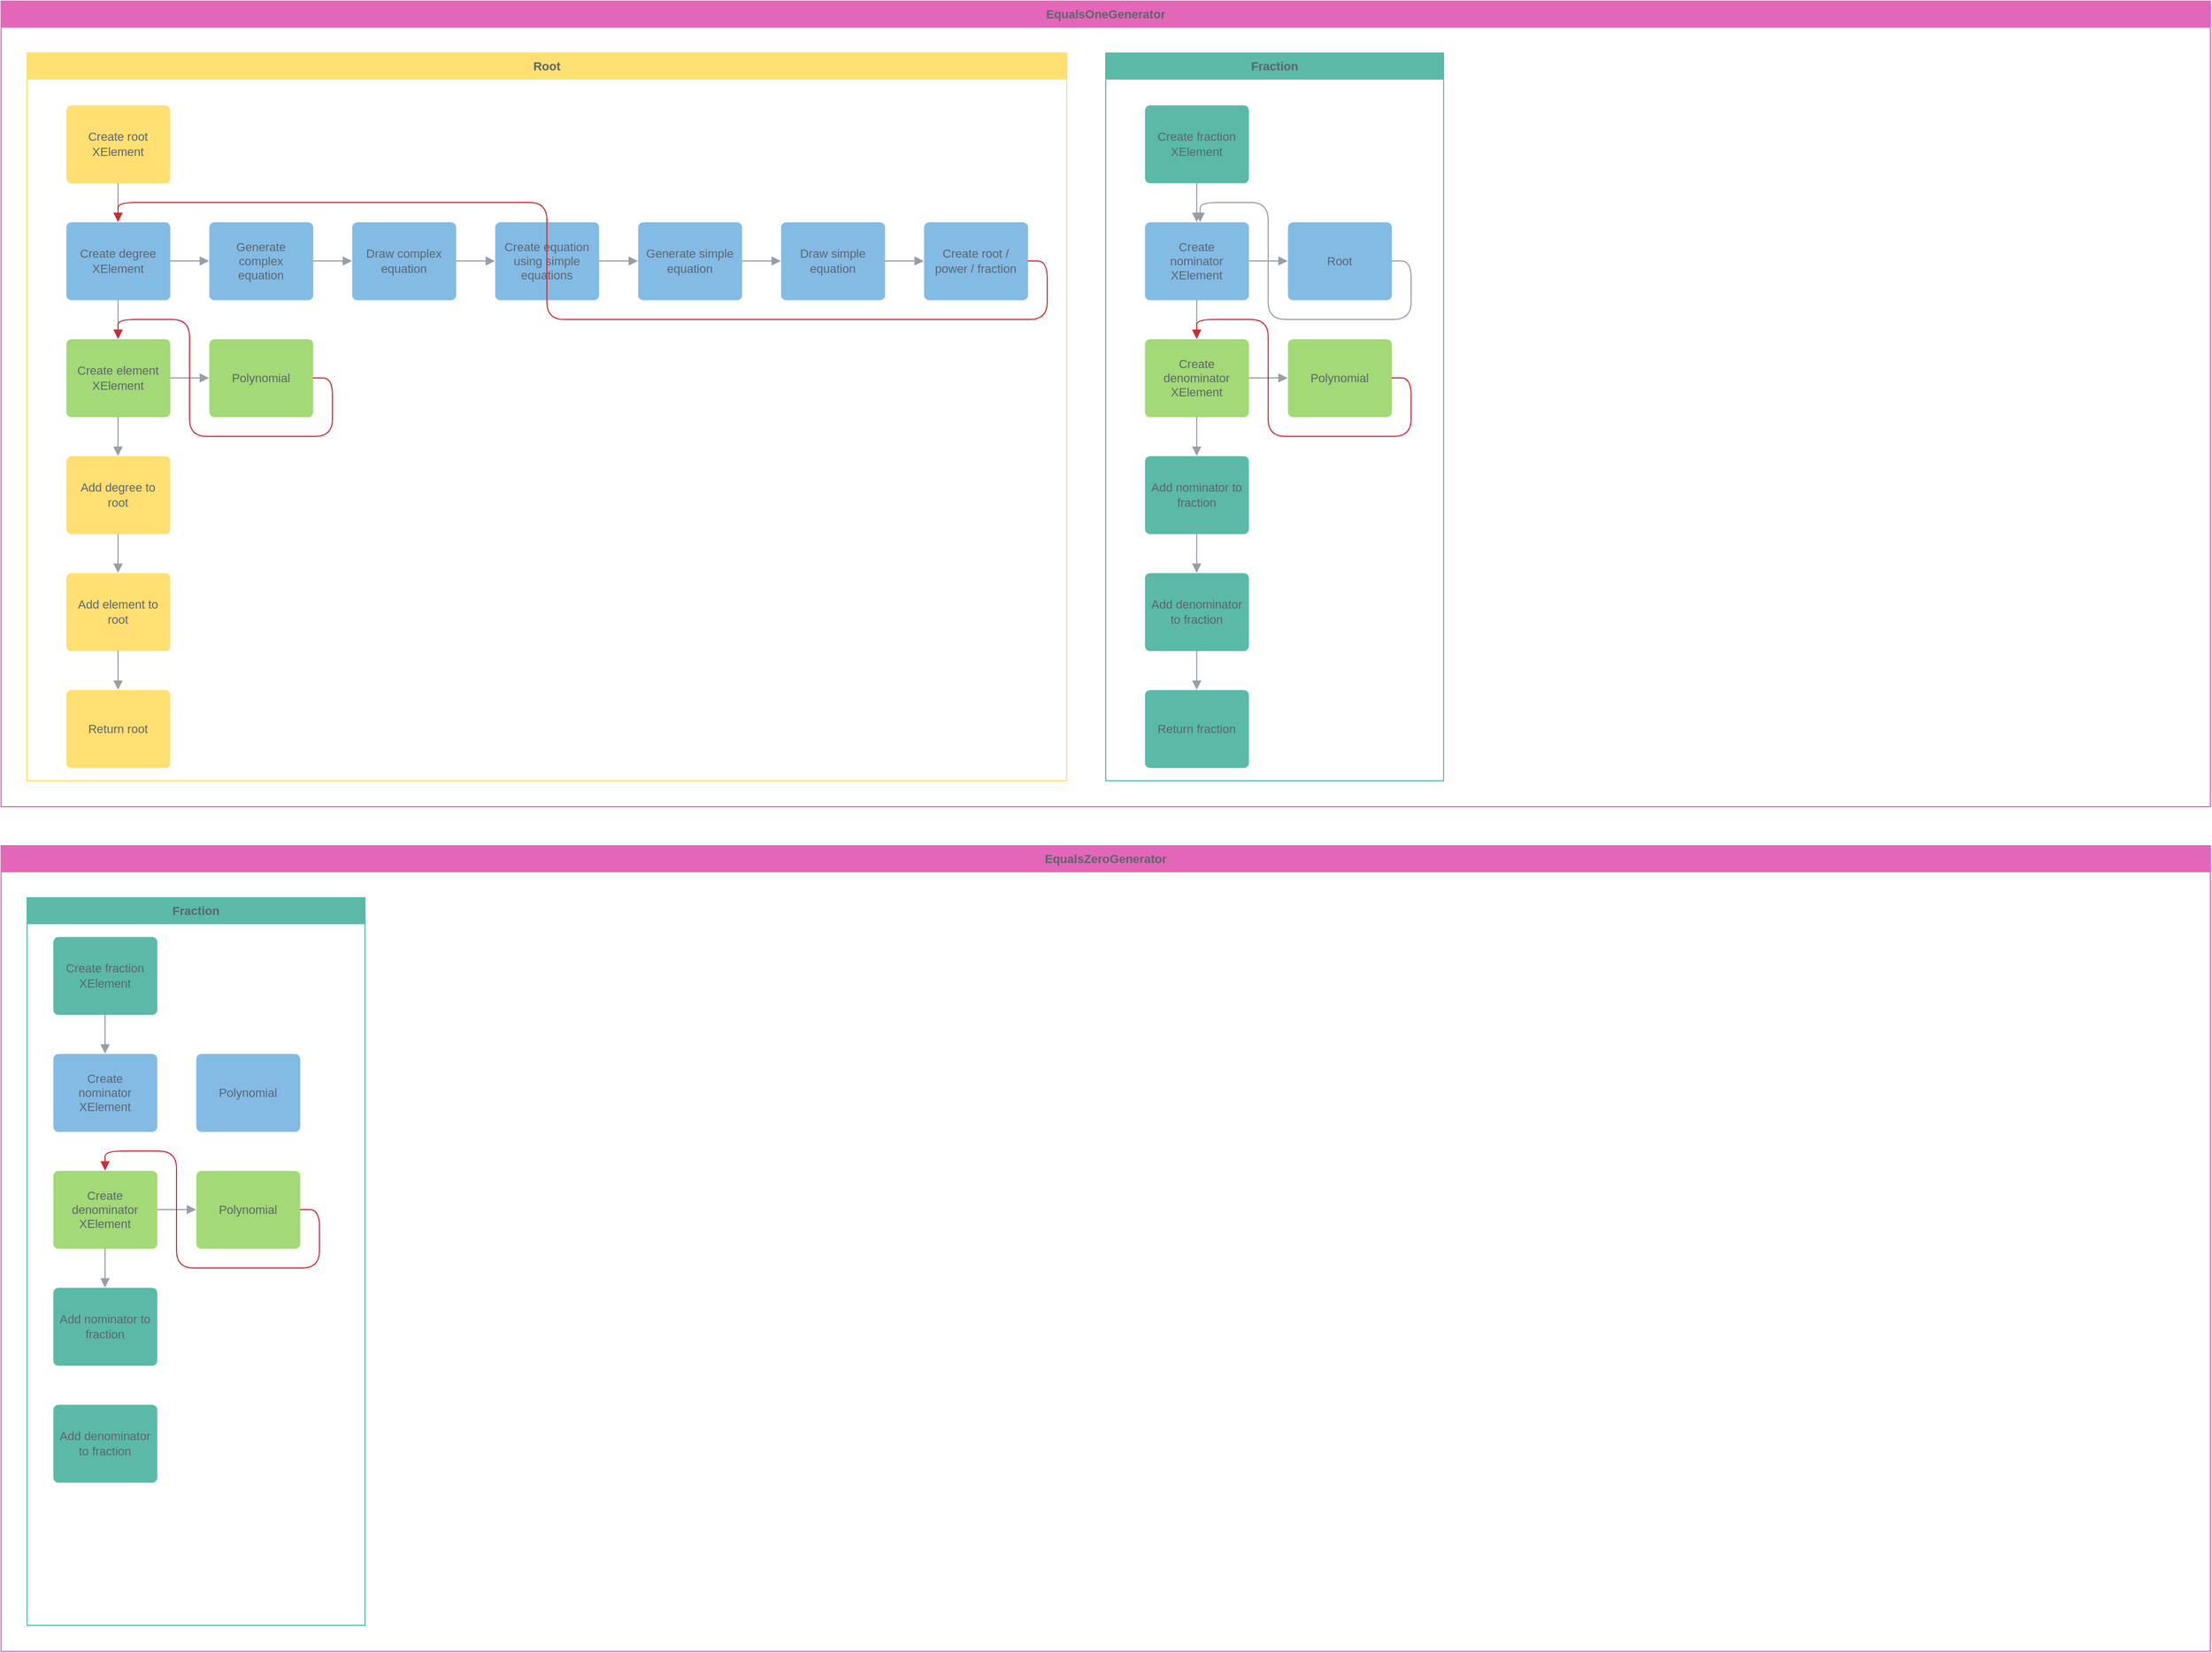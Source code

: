 <mxfile version="13.8.7" type="github"><diagram id="0SnGmBQ4gUtuMeLUTnXq" name="Page-1"><mxGraphModel dx="2062" dy="2368" grid="1" gridSize="10" guides="1" tooltips="1" connect="1" arrows="1" fold="1" page="1" pageScale="1" pageWidth="827" pageHeight="1169" math="0" shadow="0"><root><mxCell id="0"/><mxCell id="1" parent="0"/><mxCell id="3c72NYzMMBWpRRResMp0-30" value="" style="fillColor=none;strokeColor=none;pointerEvents=0;html=1;whiteSpace=wrap;container=1;collapsible=0;childLayout=stackLayout;resizeParent=1;dropTarget=0;whiteSpace=wrap;fontSize=11;spacing=0;strokeOpacity=100;fillOpacity=100;rounded=1;absoluteArcSize=1;arcSize=9.6;" vertex="1" zOrder="1" parent="1"><mxGeometry x="72" y="-684" width="2040" height="744" as="geometry"/></mxCell><mxCell id="3c72NYzMMBWpRRResMp0-31" value="EqualsOneGenerator" style="swimlane;html=1;whiteSpace=wrap;container=1;connectable=0;collapsible=0;startSize=24;dropTarget=0;rounded=0;whiteSpace=wrap;fontSize=11;spacing=0;strokeColor=#e466b8;strokeOpacity=100;fillOpacity=100;fillColor=#e466b8;fontSize=11;fontColor=#5d646f;" vertex="1" parent="3c72NYzMMBWpRRResMp0-30"><mxGeometry width="2040" height="744" as="geometry"/></mxCell><mxCell id="3c72NYzMMBWpRRResMp0-32" value="" style="fillColor=none;strokeColor=none;pointerEvents=0;html=1;whiteSpace=wrap;container=1;collapsible=0;childLayout=stackLayout;resizeParent=1;dropTarget=0;whiteSpace=wrap;fontSize=11;spacing=0;strokeOpacity=100;rounded=1;absoluteArcSize=1;arcSize=9.6;" vertex="1" zOrder="2" parent="1"><mxGeometry x="96" y="-636" width="960" height="672" as="geometry"/></mxCell><mxCell id="3c72NYzMMBWpRRResMp0-33" value="Root" style="swimlane;html=1;whiteSpace=wrap;container=1;connectable=0;collapsible=0;startSize=24;dropTarget=0;rounded=0;whiteSpace=wrap;fontSize=11;spacing=0;strokeColor=#ffdf71;strokeOpacity=100;fillColor=#ffffff;fontSize=11;fontColor=#5d646f;fillColor=#ffdf71;" vertex="1" parent="3c72NYzMMBWpRRResMp0-32"><mxGeometry width="960" height="672" as="geometry"/></mxCell><UserObject label="Create root XElement" lucidchartObjectId="j9iJ4GV~G6Ak" id="3c72NYzMMBWpRRResMp0-34"><mxCell style="html=1;whiteSpace=wrap;;whiteSpace=wrap;fontSize=11;fontColor=#5d646f;spacing=7;strokeColor=none;strokeOpacity=100;fillOpacity=100;rounded=1;absoluteArcSize=1;arcSize=9.6;fillColor=#ffdf71;strokeWidth=0;" vertex="1" zOrder="3" parent="1"><mxGeometry x="132" y="-588" width="96" height="72" as="geometry"/></mxCell></UserObject><UserObject label="Create degree XElement" lucidchartObjectId="G9iJ~vtvsN5Q" id="3c72NYzMMBWpRRResMp0-35"><mxCell style="html=1;whiteSpace=wrap;;whiteSpace=wrap;fontSize=11;fontColor=#5d646f;spacing=7;strokeColor=none;strokeOpacity=100;fillOpacity=100;rounded=1;absoluteArcSize=1;arcSize=9.6;fillColor=#83bbe5;strokeWidth=0;" vertex="1" zOrder="4" parent="1"><mxGeometry x="132" y="-480" width="96" height="72" as="geometry"/></mxCell></UserObject><UserObject label="Generate complex equation" lucidchartObjectId="A_iJGswauMV7" id="3c72NYzMMBWpRRResMp0-36"><mxCell style="html=1;whiteSpace=wrap;;whiteSpace=wrap;fontSize=11;fontColor=#5d646f;spacing=7;strokeColor=none;strokeOpacity=100;fillOpacity=100;rounded=1;absoluteArcSize=1;arcSize=9.6;fillColor=#83bbe5;strokeWidth=0;" vertex="1" zOrder="6" parent="1"><mxGeometry x="264" y="-480" width="96" height="72" as="geometry"/></mxCell></UserObject><UserObject label="" lucidchartObjectId="s~iJHLTpT5a3" id="3c72NYzMMBWpRRResMp0-37"><mxCell style="html=1;jettySize=18;whiteSpace=wrap;fontSize=11;strokeColor=#979ea8;rounded=1;arcSize=32;edgeStyle=orthogonalEdgeStyle;startArrow=none;;endArrow=block;endFill=1;;exitX=0.5;exitY=1;exitPerimeter=0;entryX=0.5;entryY=0;entryPerimeter=0;" edge="1" parent="1" source="3c72NYzMMBWpRRResMp0-34" target="3c72NYzMMBWpRRResMp0-35"><mxGeometry width="100" height="100" relative="1" as="geometry"><Array as="points"/></mxGeometry></mxCell></UserObject><UserObject label="" lucidchartObjectId="x~iJX5myr2p2" id="3c72NYzMMBWpRRResMp0-38"><mxCell style="html=1;jettySize=18;whiteSpace=wrap;fontSize=11;strokeColor=#979ea8;rounded=1;arcSize=32;edgeStyle=orthogonalEdgeStyle;startArrow=none;;endArrow=block;endFill=1;;exitX=1;exitY=0.5;exitPerimeter=0;entryX=0;entryY=0.5;entryPerimeter=0;" edge="1" parent="1" source="3c72NYzMMBWpRRResMp0-35" target="3c72NYzMMBWpRRResMp0-36"><mxGeometry width="100" height="100" relative="1" as="geometry"><Array as="points"/></mxGeometry></mxCell></UserObject><UserObject label="Draw complex equation" lucidchartObjectId="NbjJA8Ht16~g" id="3c72NYzMMBWpRRResMp0-39"><mxCell style="html=1;whiteSpace=wrap;;whiteSpace=wrap;fontSize=11;fontColor=#5d646f;spacing=7;strokeColor=none;strokeOpacity=100;fillOpacity=100;rounded=1;absoluteArcSize=1;arcSize=9.6;fillColor=#83bbe5;strokeWidth=0;" vertex="1" zOrder="11" parent="1"><mxGeometry x="396" y="-480" width="96" height="72" as="geometry"/></mxCell></UserObject><UserObject label="Create equation using simple equations" lucidchartObjectId="KcjJqZ6S~8O6" id="3c72NYzMMBWpRRResMp0-40"><mxCell style="html=1;whiteSpace=wrap;;whiteSpace=wrap;fontSize=11;fontColor=#5d646f;spacing=7;strokeColor=none;strokeOpacity=100;fillOpacity=100;rounded=1;absoluteArcSize=1;arcSize=9.6;fillColor=#83bbe5;strokeWidth=0;" vertex="1" zOrder="12" parent="1"><mxGeometry x="528" y="-480" width="96" height="72" as="geometry"/></mxCell></UserObject><UserObject label="" lucidchartObjectId="gdjJUNLpRMKw" id="3c72NYzMMBWpRRResMp0-41"><mxCell style="html=1;jettySize=18;whiteSpace=wrap;fontSize=11;strokeColor=#979ea8;rounded=1;arcSize=32;edgeStyle=orthogonalEdgeStyle;startArrow=none;;endArrow=block;endFill=1;;exitX=1;exitY=0.5;exitPerimeter=0;entryX=0;entryY=0.5;entryPerimeter=0;" edge="1" parent="1" source="3c72NYzMMBWpRRResMp0-36" target="3c72NYzMMBWpRRResMp0-39"><mxGeometry width="100" height="100" relative="1" as="geometry"><Array as="points"/></mxGeometry></mxCell></UserObject><UserObject label="" lucidchartObjectId="ndjJHxfsNDLR" id="3c72NYzMMBWpRRResMp0-42"><mxCell style="html=1;jettySize=18;whiteSpace=wrap;fontSize=11;strokeColor=#979ea8;rounded=1;arcSize=32;edgeStyle=orthogonalEdgeStyle;startArrow=none;;endArrow=block;endFill=1;;exitX=1;exitY=0.5;exitPerimeter=0;entryX=0;entryY=0.5;entryPerimeter=0;" edge="1" parent="1" source="3c72NYzMMBWpRRResMp0-39" target="3c72NYzMMBWpRRResMp0-40"><mxGeometry width="100" height="100" relative="1" as="geometry"><Array as="points"/></mxGeometry></mxCell></UserObject><UserObject label="Generate simple equation" lucidchartObjectId="dejJCthUp2GM" id="3c72NYzMMBWpRRResMp0-43"><mxCell style="html=1;whiteSpace=wrap;;whiteSpace=wrap;fontSize=11;fontColor=#5d646f;spacing=7;strokeColor=none;strokeOpacity=100;fillOpacity=100;rounded=1;absoluteArcSize=1;arcSize=9.6;fillColor=#83bbe5;strokeWidth=0;" vertex="1" zOrder="15" parent="1"><mxGeometry x="660" y="-480" width="96" height="72" as="geometry"/></mxCell></UserObject><UserObject label="Draw simple equation" lucidchartObjectId="dejJoxZSOtq1" id="3c72NYzMMBWpRRResMp0-44"><mxCell style="html=1;whiteSpace=wrap;;whiteSpace=wrap;fontSize=11;fontColor=#5d646f;spacing=7;strokeColor=none;strokeOpacity=100;fillOpacity=100;rounded=1;absoluteArcSize=1;arcSize=9.6;fillColor=#83bbe5;strokeWidth=0;" vertex="1" zOrder="20" parent="1"><mxGeometry x="792" y="-480" width="96" height="72" as="geometry"/></mxCell></UserObject><UserObject label="" lucidchartObjectId="hejJDmJnAnzG" id="3c72NYzMMBWpRRResMp0-45"><mxCell style="html=1;jettySize=18;whiteSpace=wrap;fontSize=11;strokeColor=#979ea8;rounded=1;arcSize=32;edgeStyle=orthogonalEdgeStyle;startArrow=none;;endArrow=block;endFill=1;;exitX=1;exitY=0.5;exitPerimeter=0;entryX=0;entryY=0.5;entryPerimeter=0;" edge="1" parent="1" source="3c72NYzMMBWpRRResMp0-40" target="3c72NYzMMBWpRRResMp0-43"><mxGeometry width="100" height="100" relative="1" as="geometry"><Array as="points"/></mxGeometry></mxCell></UserObject><UserObject label="" lucidchartObjectId="jejJd1WX6FNy" id="3c72NYzMMBWpRRResMp0-46"><mxCell style="html=1;jettySize=18;whiteSpace=wrap;fontSize=11;strokeColor=#979ea8;rounded=1;arcSize=32;edgeStyle=orthogonalEdgeStyle;startArrow=none;;endArrow=block;endFill=1;;exitX=1;exitY=0.5;exitPerimeter=0;entryX=0;entryY=0.5;entryPerimeter=0;" edge="1" parent="1" source="3c72NYzMMBWpRRResMp0-43" target="3c72NYzMMBWpRRResMp0-44"><mxGeometry width="100" height="100" relative="1" as="geometry"><Array as="points"/></mxGeometry></mxCell></UserObject><UserObject label="Create root / power / fraction" lucidchartObjectId="TejJpNvPHg0q" id="3c72NYzMMBWpRRResMp0-47"><mxCell style="html=1;whiteSpace=wrap;;whiteSpace=wrap;fontSize=11;fontColor=#5d646f;spacing=7;strokeColor=none;strokeOpacity=100;fillOpacity=100;rounded=1;absoluteArcSize=1;arcSize=9.6;fillColor=#83bbe5;strokeWidth=0;" vertex="1" zOrder="24" parent="1"><mxGeometry x="924" y="-480" width="96" height="72" as="geometry"/></mxCell></UserObject><UserObject label="" lucidchartObjectId="dfjJMOEse~W." id="3c72NYzMMBWpRRResMp0-48"><mxCell style="html=1;jettySize=18;whiteSpace=wrap;fontSize=11;strokeColor=#979ea8;rounded=1;arcSize=32;edgeStyle=orthogonalEdgeStyle;startArrow=none;;endArrow=block;endFill=1;;exitX=1;exitY=0.5;exitPerimeter=0;entryX=0;entryY=0.5;entryPerimeter=0;" edge="1" parent="1" source="3c72NYzMMBWpRRResMp0-44" target="3c72NYzMMBWpRRResMp0-47"><mxGeometry width="100" height="100" relative="1" as="geometry"><Array as="points"/></mxGeometry></mxCell></UserObject><UserObject label="Create element XElement" lucidchartObjectId="QfjJZImJ_bIk" id="3c72NYzMMBWpRRResMp0-49"><mxCell style="html=1;whiteSpace=wrap;;whiteSpace=wrap;fontSize=11;fontColor=#5d646f;spacing=7;strokeColor=none;strokeOpacity=100;fillOpacity=100;rounded=1;absoluteArcSize=1;arcSize=9.6;fillColor=#a3d977;strokeWidth=0;" vertex="1" zOrder="27" parent="1"><mxGeometry x="132" y="-372" width="96" height="72" as="geometry"/></mxCell></UserObject><UserObject label="" lucidchartObjectId="TfjJ6JftUrr6" id="3c72NYzMMBWpRRResMp0-50"><mxCell style="html=1;jettySize=18;whiteSpace=wrap;fontSize=11;strokeColor=#979ea8;rounded=1;arcSize=32;edgeStyle=orthogonalEdgeStyle;startArrow=none;;endArrow=block;endFill=1;;exitX=0.5;exitY=1;exitPerimeter=0;entryX=0.5;entryY=0;entryPerimeter=0;" edge="1" parent="1" source="3c72NYzMMBWpRRResMp0-35" target="3c72NYzMMBWpRRResMp0-49"><mxGeometry width="100" height="100" relative="1" as="geometry"><Array as="points"/></mxGeometry></mxCell></UserObject><UserObject label="Polynomial" lucidchartObjectId="-fjJ4c.1RSMw" id="3c72NYzMMBWpRRResMp0-51"><mxCell style="html=1;whiteSpace=wrap;;whiteSpace=wrap;fontSize=11;fontColor=#5d646f;spacing=7;strokeColor=none;strokeOpacity=100;fillOpacity=100;rounded=1;absoluteArcSize=1;arcSize=9.6;fillColor=#a3d977;strokeWidth=0;" vertex="1" zOrder="29" parent="1"><mxGeometry x="264" y="-372" width="96" height="72" as="geometry"/></mxCell></UserObject><UserObject label="" lucidchartObjectId="pgjJFLJxLSx5" id="3c72NYzMMBWpRRResMp0-52"><mxCell style="html=1;jettySize=18;whiteSpace=wrap;fontSize=11;strokeColor=#979ea8;rounded=1;arcSize=32;edgeStyle=orthogonalEdgeStyle;startArrow=none;;endArrow=block;endFill=1;;exitX=1;exitY=0.5;exitPerimeter=0;entryX=0;entryY=0.5;entryPerimeter=0;" edge="1" parent="1" source="3c72NYzMMBWpRRResMp0-49" target="3c72NYzMMBWpRRResMp0-51"><mxGeometry width="100" height="100" relative="1" as="geometry"><Array as="points"/></mxGeometry></mxCell></UserObject><UserObject label="" lucidchartObjectId="xhjJlCwRIMl3" id="3c72NYzMMBWpRRResMp0-53"><mxCell style="html=1;jettySize=18;whiteSpace=wrap;fontSize=11;strokeColor=#c92d39;strokeOpacity=100;rounded=1;arcSize=32;edgeStyle=orthogonalEdgeStyle;startArrow=none;;endArrow=block;endFill=1;;exitX=1;exitY=0.5;exitPerimeter=0;entryX=0.5;entryY=0;entryPerimeter=0;" edge="1" parent="1" source="3c72NYzMMBWpRRResMp0-47" target="3c72NYzMMBWpRRResMp0-35"><mxGeometry width="100" height="100" relative="1" as="geometry"><Array as="points"/></mxGeometry></mxCell></UserObject><UserObject label="" lucidchartObjectId="4jjJMvg9lSae" id="3c72NYzMMBWpRRResMp0-54"><mxCell style="html=1;jettySize=18;whiteSpace=wrap;fontSize=11;strokeColor=#c92d39;strokeOpacity=100;rounded=1;arcSize=32;edgeStyle=orthogonalEdgeStyle;startArrow=none;;endArrow=block;endFill=1;;exitX=1;exitY=0.5;exitPerimeter=0;entryX=0.5;entryY=0;entryPerimeter=0;" edge="1" parent="1" source="3c72NYzMMBWpRRResMp0-51" target="3c72NYzMMBWpRRResMp0-49"><mxGeometry width="100" height="100" relative="1" as="geometry"><Array as="points"/></mxGeometry></mxCell></UserObject><UserObject label="Add degree to root" lucidchartObjectId="tkjJnXVD38OM" id="3c72NYzMMBWpRRResMp0-55"><mxCell style="html=1;whiteSpace=wrap;;whiteSpace=wrap;fontSize=11;fontColor=#5d646f;spacing=7;strokeColor=none;strokeOpacity=100;fillOpacity=100;rounded=1;absoluteArcSize=1;arcSize=9.6;fillColor=#ffdf71;strokeWidth=0;" vertex="1" zOrder="33" parent="1"><mxGeometry x="132" y="-264" width="96" height="72" as="geometry"/></mxCell></UserObject><UserObject label="Add element to root" lucidchartObjectId="ykjJpGk~YijM" id="3c72NYzMMBWpRRResMp0-56"><mxCell style="html=1;whiteSpace=wrap;;whiteSpace=wrap;fontSize=11;fontColor=#5d646f;spacing=7;strokeColor=none;strokeOpacity=100;fillOpacity=100;rounded=1;absoluteArcSize=1;arcSize=9.6;fillColor=#ffdf71;strokeWidth=0;" vertex="1" zOrder="34" parent="1"><mxGeometry x="132" y="-156" width="96" height="72" as="geometry"/></mxCell></UserObject><UserObject label="Return root" lucidchartObjectId="GkjJeUwoOWyH" id="3c72NYzMMBWpRRResMp0-57"><mxCell style="html=1;whiteSpace=wrap;;whiteSpace=wrap;fontSize=11;fontColor=#5d646f;spacing=7;strokeColor=none;strokeOpacity=100;fillOpacity=100;rounded=1;absoluteArcSize=1;arcSize=9.6;fillColor=#ffdf71;strokeWidth=0;" vertex="1" zOrder="35" parent="1"><mxGeometry x="132" y="-48" width="96" height="72" as="geometry"/></mxCell></UserObject><UserObject label="" lucidchartObjectId="cljJaksO~uRB" id="3c72NYzMMBWpRRResMp0-58"><mxCell style="html=1;jettySize=18;whiteSpace=wrap;fontSize=11;strokeColor=#979ea8;rounded=1;arcSize=32;edgeStyle=orthogonalEdgeStyle;startArrow=none;;endArrow=block;endFill=1;;exitX=0.5;exitY=1;exitPerimeter=0;entryX=0.5;entryY=0;entryPerimeter=0;" edge="1" parent="1" source="3c72NYzMMBWpRRResMp0-49" target="3c72NYzMMBWpRRResMp0-55"><mxGeometry width="100" height="100" relative="1" as="geometry"><Array as="points"/></mxGeometry></mxCell></UserObject><UserObject label="" lucidchartObjectId="eljJLeCM6OyD" id="3c72NYzMMBWpRRResMp0-59"><mxCell style="html=1;jettySize=18;whiteSpace=wrap;fontSize=11;strokeColor=#979ea8;rounded=1;arcSize=32;edgeStyle=orthogonalEdgeStyle;startArrow=none;;endArrow=block;endFill=1;;exitX=0.5;exitY=1;exitPerimeter=0;entryX=0.5;entryY=0;entryPerimeter=0;" edge="1" parent="1" source="3c72NYzMMBWpRRResMp0-55" target="3c72NYzMMBWpRRResMp0-56"><mxGeometry width="100" height="100" relative="1" as="geometry"><Array as="points"/></mxGeometry></mxCell></UserObject><UserObject label="" lucidchartObjectId="fljJk~5hCLzN" id="3c72NYzMMBWpRRResMp0-60"><mxCell style="html=1;jettySize=18;whiteSpace=wrap;fontSize=11;strokeColor=#979ea8;rounded=1;arcSize=32;edgeStyle=orthogonalEdgeStyle;startArrow=none;;endArrow=block;endFill=1;;exitX=0.5;exitY=1;exitPerimeter=0;entryX=0.5;entryY=0;entryPerimeter=0;" edge="1" parent="1" source="3c72NYzMMBWpRRResMp0-56" target="3c72NYzMMBWpRRResMp0-57"><mxGeometry width="100" height="100" relative="1" as="geometry"><Array as="points"/></mxGeometry></mxCell></UserObject><mxCell id="3c72NYzMMBWpRRResMp0-61" value="" style="fillColor=none;strokeColor=none;pointerEvents=0;html=1;whiteSpace=wrap;container=1;collapsible=0;childLayout=stackLayout;resizeParent=1;dropTarget=0;whiteSpace=wrap;fontSize=11;spacing=0;strokeOpacity=100;rounded=1;absoluteArcSize=1;arcSize=9.6;" vertex="1" zOrder="39" parent="1"><mxGeometry x="1092" y="-636" width="312" height="672" as="geometry"/></mxCell><mxCell id="3c72NYzMMBWpRRResMp0-62" value="Fraction" style="swimlane;html=1;whiteSpace=wrap;container=1;connectable=0;collapsible=0;startSize=24;dropTarget=0;rounded=0;whiteSpace=wrap;fontSize=11;spacing=0;strokeColor=#5abaa7;strokeOpacity=100;fillColor=#ffffff;fontSize=11;fontColor=#5d646f;fillColor=#5abaa7;" vertex="1" parent="3c72NYzMMBWpRRResMp0-61"><mxGeometry width="312" height="672" as="geometry"/></mxCell><UserObject label="Create fraction XElement" lucidchartObjectId="_njJJdkaCANs" id="3c72NYzMMBWpRRResMp0-63"><mxCell style="html=1;whiteSpace=wrap;;whiteSpace=wrap;fontSize=11;fontColor=#5d646f;spacing=7;strokeColor=none;strokeOpacity=100;fillOpacity=100;rounded=1;absoluteArcSize=1;arcSize=9.6;fillColor=#5abaa7;strokeWidth=0;" vertex="1" zOrder="40" parent="1"><mxGeometry x="1128" y="-588" width="96" height="72" as="geometry"/></mxCell></UserObject><UserObject label="Create nominator XElement" lucidchartObjectId="_njJz52jtMIH" id="3c72NYzMMBWpRRResMp0-64"><mxCell style="html=1;whiteSpace=wrap;;whiteSpace=wrap;fontSize=11;fontColor=#5d646f;spacing=7;strokeColor=none;strokeOpacity=100;fillOpacity=100;rounded=1;absoluteArcSize=1;arcSize=9.6;fillColor=#83bbe5;strokeWidth=0;" vertex="1" zOrder="41" parent="1"><mxGeometry x="1128" y="-480" width="96" height="72" as="geometry"/></mxCell></UserObject><UserObject label="Root" lucidchartObjectId="_njJAFSfT-l3" id="3c72NYzMMBWpRRResMp0-65"><mxCell style="html=1;whiteSpace=wrap;;whiteSpace=wrap;fontSize=11;fontColor=#5d646f;spacing=7;strokeColor=none;strokeOpacity=100;fillOpacity=100;rounded=1;absoluteArcSize=1;arcSize=9.6;fillColor=#83bbe5;strokeWidth=0;" vertex="1" zOrder="43" parent="1"><mxGeometry x="1260" y="-480" width="96" height="72" as="geometry"/></mxCell></UserObject><UserObject label="" lucidchartObjectId="_njJG0N6bqRq" id="3c72NYzMMBWpRRResMp0-66"><mxCell style="html=1;jettySize=18;whiteSpace=wrap;fontSize=11;strokeColor=#979ea8;rounded=1;arcSize=32;edgeStyle=orthogonalEdgeStyle;startArrow=none;;endArrow=block;endFill=1;;exitX=0.5;exitY=1;exitPerimeter=0;entryX=0.5;entryY=0;entryPerimeter=0;" edge="1" parent="1" source="3c72NYzMMBWpRRResMp0-63" target="3c72NYzMMBWpRRResMp0-64"><mxGeometry width="100" height="100" relative="1" as="geometry"><Array as="points"/></mxGeometry></mxCell></UserObject><UserObject label="" lucidchartObjectId="_njJs8EW_TYN" id="3c72NYzMMBWpRRResMp0-67"><mxCell style="html=1;jettySize=18;whiteSpace=wrap;fontSize=11;strokeColor=#979ea8;rounded=1;arcSize=32;edgeStyle=orthogonalEdgeStyle;startArrow=none;;endArrow=block;endFill=1;;exitX=1;exitY=0.5;exitPerimeter=0;entryX=0;entryY=0.5;entryPerimeter=0;" edge="1" parent="1" source="3c72NYzMMBWpRRResMp0-64" target="3c72NYzMMBWpRRResMp0-65"><mxGeometry width="100" height="100" relative="1" as="geometry"><Array as="points"/></mxGeometry></mxCell></UserObject><UserObject label="" lucidchartObjectId="_njJ9_ixW-9G" id="3c72NYzMMBWpRRResMp0-68"><mxCell style="html=1;jettySize=18;whiteSpace=wrap;fontSize=11;strokeColor=#979ea8;rounded=1;arcSize=32;edgeStyle=orthogonalEdgeStyle;startArrow=none;;endArrow=block;endFill=1;;exitX=1;exitY=0.5;exitPerimeter=0;entryX=0.533;entryY=0;entryPerimeter=0;" edge="1" parent="1" source="3c72NYzMMBWpRRResMp0-65" target="3c72NYzMMBWpRRResMp0-64"><mxGeometry width="100" height="100" relative="1" as="geometry"><Array as="points"/></mxGeometry></mxCell></UserObject><UserObject label="Create denominator XElement" lucidchartObjectId="_njJrceckbfD" id="3c72NYzMMBWpRRResMp0-69"><mxCell style="html=1;whiteSpace=wrap;;whiteSpace=wrap;fontSize=11;fontColor=#5d646f;spacing=7;strokeColor=none;strokeOpacity=100;fillOpacity=100;rounded=1;absoluteArcSize=1;arcSize=9.6;fillColor=#a3d977;strokeWidth=0;" vertex="1" zOrder="64" parent="1"><mxGeometry x="1128" y="-372" width="96" height="72" as="geometry"/></mxCell></UserObject><UserObject label="" lucidchartObjectId="_njJT1JX9jyq" id="3c72NYzMMBWpRRResMp0-70"><mxCell style="html=1;jettySize=18;whiteSpace=wrap;fontSize=11;strokeColor=#979ea8;rounded=1;arcSize=32;edgeStyle=orthogonalEdgeStyle;startArrow=none;;endArrow=block;endFill=1;;exitX=0.5;exitY=1;exitPerimeter=0;entryX=0.5;entryY=0;entryPerimeter=0;" edge="1" parent="1" source="3c72NYzMMBWpRRResMp0-64" target="3c72NYzMMBWpRRResMp0-69"><mxGeometry width="100" height="100" relative="1" as="geometry"><Array as="points"/></mxGeometry></mxCell></UserObject><UserObject label="Polynomial" lucidchartObjectId="_njJYxuvddRj" id="3c72NYzMMBWpRRResMp0-71"><mxCell style="html=1;whiteSpace=wrap;;whiteSpace=wrap;fontSize=11;fontColor=#5d646f;spacing=7;strokeColor=none;strokeOpacity=100;fillOpacity=100;rounded=1;absoluteArcSize=1;arcSize=9.6;fillColor=#a3d977;strokeWidth=0;" vertex="1" zOrder="66" parent="1"><mxGeometry x="1260" y="-372" width="96" height="72" as="geometry"/></mxCell></UserObject><UserObject label="" lucidchartObjectId="_njJgZZK-7y9" id="3c72NYzMMBWpRRResMp0-72"><mxCell style="html=1;jettySize=18;whiteSpace=wrap;fontSize=11;strokeColor=#979ea8;rounded=1;arcSize=32;edgeStyle=orthogonalEdgeStyle;startArrow=none;;endArrow=block;endFill=1;;exitX=1;exitY=0.5;exitPerimeter=0;entryX=0;entryY=0.5;entryPerimeter=0;" edge="1" parent="1" source="3c72NYzMMBWpRRResMp0-69" target="3c72NYzMMBWpRRResMp0-71"><mxGeometry width="100" height="100" relative="1" as="geometry"><Array as="points"/></mxGeometry></mxCell></UserObject><UserObject label="" lucidchartObjectId="_njJnA8kjQtY" id="3c72NYzMMBWpRRResMp0-73"><mxCell style="html=1;jettySize=18;whiteSpace=wrap;fontSize=11;strokeColor=#c92d39;strokeOpacity=100;rounded=1;arcSize=32;edgeStyle=orthogonalEdgeStyle;startArrow=none;;endArrow=block;endFill=1;;exitX=1;exitY=0.5;exitPerimeter=0;entryX=0.5;entryY=0;entryPerimeter=0;" edge="1" parent="1" source="3c72NYzMMBWpRRResMp0-71" target="3c72NYzMMBWpRRResMp0-69"><mxGeometry width="100" height="100" relative="1" as="geometry"><Array as="points"/></mxGeometry></mxCell></UserObject><UserObject label="Add nominator to fraction" lucidchartObjectId="_njJBlh0h99x" id="3c72NYzMMBWpRRResMp0-74"><mxCell style="html=1;whiteSpace=wrap;;whiteSpace=wrap;fontSize=11;fontColor=#5d646f;spacing=7;strokeColor=none;strokeOpacity=100;fillOpacity=100;rounded=1;absoluteArcSize=1;arcSize=9.6;fillColor=#5abaa7;strokeWidth=0;" vertex="1" zOrder="70" parent="1"><mxGeometry x="1128" y="-264" width="96" height="72" as="geometry"/></mxCell></UserObject><UserObject label="Add denominator to fraction" lucidchartObjectId="_njJ70tkiL~t" id="3c72NYzMMBWpRRResMp0-75"><mxCell style="html=1;whiteSpace=wrap;;whiteSpace=wrap;fontSize=11;fontColor=#5d646f;spacing=7;strokeColor=none;strokeOpacity=100;fillOpacity=100;rounded=1;absoluteArcSize=1;arcSize=9.6;fillColor=#5abaa7;strokeWidth=0;" vertex="1" zOrder="71" parent="1"><mxGeometry x="1128" y="-156" width="96" height="72" as="geometry"/></mxCell></UserObject><UserObject label="Return fraction" lucidchartObjectId="_njJ0L~156CR" id="3c72NYzMMBWpRRResMp0-76"><mxCell style="html=1;whiteSpace=wrap;;whiteSpace=wrap;fontSize=11;fontColor=#5d646f;spacing=7;strokeColor=none;strokeOpacity=100;fillOpacity=100;rounded=1;absoluteArcSize=1;arcSize=9.6;fillColor=#5abaa7;strokeWidth=0;" vertex="1" zOrder="72" parent="1"><mxGeometry x="1128" y="-48" width="96" height="72" as="geometry"/></mxCell></UserObject><UserObject label="" lucidchartObjectId="_njJz0pfd_Ss" id="3c72NYzMMBWpRRResMp0-77"><mxCell style="html=1;jettySize=18;whiteSpace=wrap;fontSize=11;strokeColor=#979ea8;rounded=1;arcSize=32;edgeStyle=orthogonalEdgeStyle;startArrow=none;;endArrow=block;endFill=1;;exitX=0.5;exitY=1;exitPerimeter=0;entryX=0.5;entryY=0;entryPerimeter=0;" edge="1" parent="1" source="3c72NYzMMBWpRRResMp0-69" target="3c72NYzMMBWpRRResMp0-74"><mxGeometry width="100" height="100" relative="1" as="geometry"><Array as="points"/></mxGeometry></mxCell></UserObject><UserObject label="" lucidchartObjectId="_njJmO85f1AN" id="3c72NYzMMBWpRRResMp0-78"><mxCell style="html=1;jettySize=18;whiteSpace=wrap;fontSize=11;strokeColor=#979ea8;rounded=1;arcSize=32;edgeStyle=orthogonalEdgeStyle;startArrow=none;;endArrow=block;endFill=1;;exitX=0.5;exitY=1;exitPerimeter=0;entryX=0.5;entryY=0;entryPerimeter=0;" edge="1" parent="1" source="3c72NYzMMBWpRRResMp0-74" target="3c72NYzMMBWpRRResMp0-75"><mxGeometry width="100" height="100" relative="1" as="geometry"><Array as="points"/></mxGeometry></mxCell></UserObject><UserObject label="" lucidchartObjectId="_njJ9Hqua-h5" id="3c72NYzMMBWpRRResMp0-79"><mxCell style="html=1;jettySize=18;whiteSpace=wrap;fontSize=11;strokeColor=#979ea8;rounded=1;arcSize=32;edgeStyle=orthogonalEdgeStyle;startArrow=none;;endArrow=block;endFill=1;;exitX=0.5;exitY=1;exitPerimeter=0;entryX=0.5;entryY=0;entryPerimeter=0;" edge="1" parent="1" source="3c72NYzMMBWpRRResMp0-75" target="3c72NYzMMBWpRRResMp0-76"><mxGeometry width="100" height="100" relative="1" as="geometry"><Array as="points"/></mxGeometry></mxCell></UserObject><mxCell id="3c72NYzMMBWpRRResMp0-80" value="" style="fillColor=none;strokeColor=none;pointerEvents=0;html=1;whiteSpace=wrap;container=1;collapsible=0;childLayout=stackLayout;resizeParent=1;dropTarget=0;whiteSpace=wrap;fontSize=11;spacing=0;strokeOpacity=100;fillOpacity=100;rounded=1;absoluteArcSize=1;arcSize=9.6;" vertex="1" zOrder="76" parent="1"><mxGeometry x="72" y="96" width="2040" height="744" as="geometry"/></mxCell><mxCell id="3c72NYzMMBWpRRResMp0-81" value="EqualsZeroGenerator" style="swimlane;html=1;whiteSpace=wrap;container=1;connectable=0;collapsible=0;startSize=24;dropTarget=0;rounded=0;whiteSpace=wrap;fontSize=11;spacing=0;strokeColor=#e466b8;strokeOpacity=100;fillOpacity=100;fillColor=#e466b8;fontSize=11;fontColor=#5d646f;" vertex="1" parent="3c72NYzMMBWpRRResMp0-80"><mxGeometry width="2040" height="744" as="geometry"/></mxCell><mxCell id="3c72NYzMMBWpRRResMp0-82" value="" style="fillColor=none;strokeColor=none;pointerEvents=0;html=1;whiteSpace=wrap;container=1;collapsible=0;childLayout=stackLayout;resizeParent=1;dropTarget=0;whiteSpace=wrap;fontSize=11;spacing=0;strokeOpacity=100;rounded=1;absoluteArcSize=1;arcSize=9.6;" vertex="1" zOrder="77" parent="1"><mxGeometry x="96" y="144" width="312" height="672" as="geometry"/></mxCell><mxCell id="3c72NYzMMBWpRRResMp0-83" value="Fraction" style="swimlane;html=1;whiteSpace=wrap;container=1;connectable=0;collapsible=0;startSize=24;dropTarget=0;rounded=0;whiteSpace=wrap;fontSize=11;spacing=0;strokeColor=#5abaa7;strokeOpacity=100;fillColor=#ffffff;fontSize=11;fontColor=#5d646f;fillColor=#5abaa7;" vertex="1" parent="3c72NYzMMBWpRRResMp0-82"><mxGeometry width="312" height="672" as="geometry"/></mxCell><UserObject label="Create fraction XElement" lucidchartObjectId="nujJUQ7Vo-Vc" id="3c72NYzMMBWpRRResMp0-84"><mxCell style="html=1;whiteSpace=wrap;;whiteSpace=wrap;fontSize=11;fontColor=#5d646f;spacing=7;strokeColor=none;strokeOpacity=100;fillOpacity=100;rounded=1;absoluteArcSize=1;arcSize=9.6;fillColor=#5abaa7;strokeWidth=0;" vertex="1" zOrder="78" parent="1"><mxGeometry x="120" y="180" width="96" height="72" as="geometry"/></mxCell></UserObject><UserObject label="Create nominator XElement" lucidchartObjectId="nujJh_vqDFvC" id="3c72NYzMMBWpRRResMp0-85"><mxCell style="html=1;whiteSpace=wrap;;whiteSpace=wrap;fontSize=11;fontColor=#5d646f;spacing=7;strokeColor=none;strokeOpacity=100;fillOpacity=100;rounded=1;absoluteArcSize=1;arcSize=9.6;fillColor=#83bbe5;strokeWidth=0;" vertex="1" zOrder="79" parent="1"><mxGeometry x="120" y="288" width="96" height="72" as="geometry"/></mxCell></UserObject><UserObject label="Polynomial" lucidchartObjectId="nujJEbyo1.pm" id="3c72NYzMMBWpRRResMp0-86"><mxCell style="html=1;whiteSpace=wrap;;whiteSpace=wrap;fontSize=11;fontColor=#5d646f;spacing=7;strokeColor=none;strokeOpacity=100;fillOpacity=100;rounded=1;absoluteArcSize=1;arcSize=9.6;fillColor=#83bbe5;strokeWidth=0;" vertex="1" zOrder="81" parent="1"><mxGeometry x="252" y="288" width="96" height="72" as="geometry"/></mxCell></UserObject><UserObject label="" lucidchartObjectId="nujJ3DwXUTmJ" id="3c72NYzMMBWpRRResMp0-87"><mxCell style="html=1;jettySize=18;whiteSpace=wrap;fontSize=11;strokeColor=#979ea8;rounded=1;arcSize=32;edgeStyle=orthogonalEdgeStyle;startArrow=none;;endArrow=block;endFill=1;;exitX=0.5;exitY=1;exitPerimeter=0;entryX=0.5;entryY=0;entryPerimeter=0;" edge="1" parent="1" source="3c72NYzMMBWpRRResMp0-84" target="3c72NYzMMBWpRRResMp0-85"><mxGeometry width="100" height="100" relative="1" as="geometry"><Array as="points"/></mxGeometry></mxCell></UserObject><UserObject label="Create denominator XElement" lucidchartObjectId="nujJHs.89uZi" id="3c72NYzMMBWpRRResMp0-88"><mxCell style="html=1;whiteSpace=wrap;;whiteSpace=wrap;fontSize=11;fontColor=#5d646f;spacing=7;strokeColor=none;strokeOpacity=100;fillOpacity=100;rounded=1;absoluteArcSize=1;arcSize=9.6;fillColor=#a3d977;strokeWidth=0;" vertex="1" zOrder="102" parent="1"><mxGeometry x="120" y="396" width="96" height="72" as="geometry"/></mxCell></UserObject><UserObject label="Polynomial" lucidchartObjectId="nujJ5KFyDGrZ" id="3c72NYzMMBWpRRResMp0-89"><mxCell style="html=1;whiteSpace=wrap;;whiteSpace=wrap;fontSize=11;fontColor=#5d646f;spacing=7;strokeColor=none;strokeOpacity=100;fillOpacity=100;rounded=1;absoluteArcSize=1;arcSize=9.6;fillColor=#a3d977;strokeWidth=0;" vertex="1" zOrder="104" parent="1"><mxGeometry x="252" y="396" width="96" height="72" as="geometry"/></mxCell></UserObject><UserObject label="" lucidchartObjectId="nujJVIBsAYVJ" id="3c72NYzMMBWpRRResMp0-90"><mxCell style="html=1;jettySize=18;whiteSpace=wrap;fontSize=11;strokeColor=#979ea8;rounded=1;arcSize=32;edgeStyle=orthogonalEdgeStyle;startArrow=none;;endArrow=block;endFill=1;;exitX=1;exitY=0.5;exitPerimeter=0;entryX=0;entryY=0.5;entryPerimeter=0;" edge="1" parent="1" source="3c72NYzMMBWpRRResMp0-88" target="3c72NYzMMBWpRRResMp0-89"><mxGeometry width="100" height="100" relative="1" as="geometry"><Array as="points"/></mxGeometry></mxCell></UserObject><UserObject label="" lucidchartObjectId="nujJ~kHUdAdz" id="3c72NYzMMBWpRRResMp0-91"><mxCell style="html=1;jettySize=18;whiteSpace=wrap;fontSize=11;strokeColor=#c92d39;strokeOpacity=100;rounded=1;arcSize=32;edgeStyle=orthogonalEdgeStyle;startArrow=none;;endArrow=block;endFill=1;;exitX=1;exitY=0.5;exitPerimeter=0;entryX=0.5;entryY=0;entryPerimeter=0;" edge="1" parent="1" source="3c72NYzMMBWpRRResMp0-89" target="3c72NYzMMBWpRRResMp0-88"><mxGeometry width="100" height="100" relative="1" as="geometry"><Array as="points"/></mxGeometry></mxCell></UserObject><UserObject label="Add nominator to fraction" lucidchartObjectId="nujJOJ1mvxGz" id="3c72NYzMMBWpRRResMp0-92"><mxCell style="html=1;whiteSpace=wrap;;whiteSpace=wrap;fontSize=11;fontColor=#5d646f;spacing=7;strokeColor=none;strokeOpacity=100;fillOpacity=100;rounded=1;absoluteArcSize=1;arcSize=9.6;fillColor=#5abaa7;strokeWidth=0;" vertex="1" zOrder="108" parent="1"><mxGeometry x="120" y="504" width="96" height="72" as="geometry"/></mxCell></UserObject><UserObject label="Add denominator to fraction" lucidchartObjectId="nujJkrba2PbI" id="3c72NYzMMBWpRRResMp0-93"><mxCell style="html=1;whiteSpace=wrap;;whiteSpace=wrap;fontSize=11;fontColor=#5d646f;spacing=7;strokeColor=none;strokeOpacity=100;fillOpacity=100;rounded=1;absoluteArcSize=1;arcSize=9.6;fillColor=#5abaa7;strokeWidth=0;" vertex="1" zOrder="109" parent="1"><mxGeometry x="120" y="612" width="96" height="72" as="geometry"/></mxCell></UserObject><UserObject label="" lucidchartObjectId="nujJQsMhO0f-" id="3c72NYzMMBWpRRResMp0-94"><mxCell style="html=1;jettySize=18;whiteSpace=wrap;fontSize=11;strokeColor=#979ea8;rounded=1;arcSize=32;edgeStyle=orthogonalEdgeStyle;startArrow=none;;endArrow=block;endFill=1;;exitX=0.5;exitY=1;exitPerimeter=0;entryX=0.5;entryY=0;entryPerimeter=0;" edge="1" parent="1" source="3c72NYzMMBWpRRResMp0-88" target="3c72NYzMMBWpRRResMp0-92"><mxGeometry width="100" height="100" relative="1" as="geometry"><Array as="points"/></mxGeometry></mxCell></UserObject></root></mxGraphModel></diagram></mxfile>